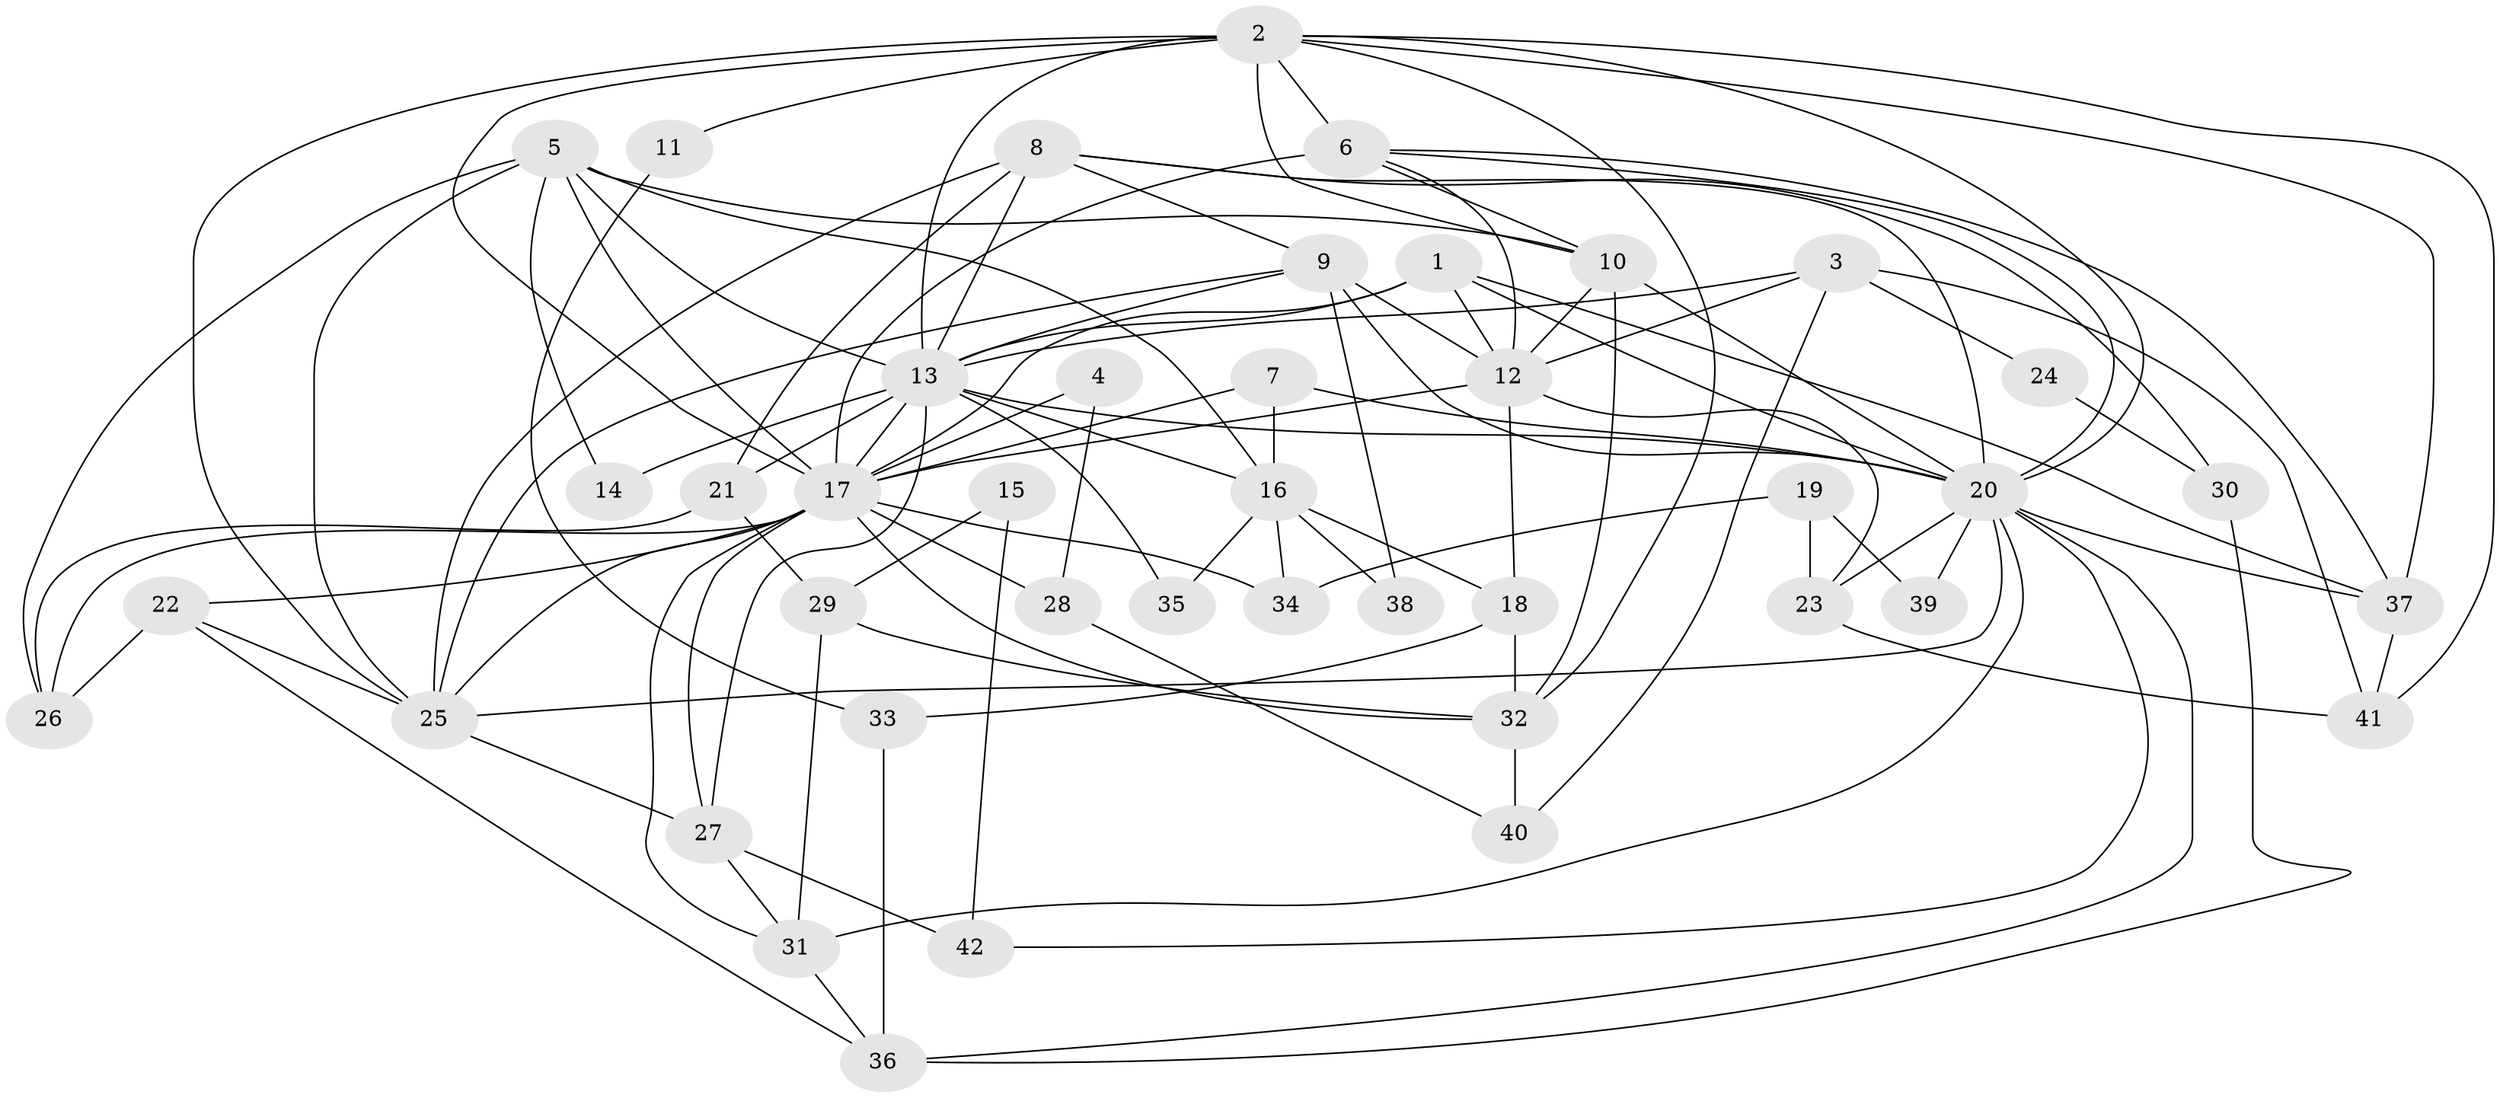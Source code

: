 // original degree distribution, {3: 0.21428571428571427, 4: 0.2976190476190476, 6: 0.07142857142857142, 2: 0.17857142857142858, 7: 0.03571428571428571, 5: 0.16666666666666666, 9: 0.011904761904761904, 8: 0.023809523809523808}
// Generated by graph-tools (version 1.1) at 2025/35/03/09/25 02:35:59]
// undirected, 42 vertices, 106 edges
graph export_dot {
graph [start="1"]
  node [color=gray90,style=filled];
  1;
  2;
  3;
  4;
  5;
  6;
  7;
  8;
  9;
  10;
  11;
  12;
  13;
  14;
  15;
  16;
  17;
  18;
  19;
  20;
  21;
  22;
  23;
  24;
  25;
  26;
  27;
  28;
  29;
  30;
  31;
  32;
  33;
  34;
  35;
  36;
  37;
  38;
  39;
  40;
  41;
  42;
  1 -- 12 [weight=1.0];
  1 -- 13 [weight=2.0];
  1 -- 17 [weight=1.0];
  1 -- 20 [weight=2.0];
  1 -- 37 [weight=2.0];
  2 -- 6 [weight=1.0];
  2 -- 10 [weight=1.0];
  2 -- 11 [weight=1.0];
  2 -- 13 [weight=1.0];
  2 -- 17 [weight=2.0];
  2 -- 20 [weight=1.0];
  2 -- 25 [weight=1.0];
  2 -- 32 [weight=1.0];
  2 -- 37 [weight=1.0];
  2 -- 41 [weight=1.0];
  3 -- 12 [weight=2.0];
  3 -- 13 [weight=1.0];
  3 -- 24 [weight=1.0];
  3 -- 40 [weight=1.0];
  3 -- 41 [weight=1.0];
  4 -- 17 [weight=1.0];
  4 -- 28 [weight=1.0];
  5 -- 10 [weight=2.0];
  5 -- 13 [weight=2.0];
  5 -- 14 [weight=1.0];
  5 -- 16 [weight=1.0];
  5 -- 17 [weight=2.0];
  5 -- 25 [weight=1.0];
  5 -- 26 [weight=1.0];
  6 -- 10 [weight=1.0];
  6 -- 12 [weight=1.0];
  6 -- 17 [weight=4.0];
  6 -- 20 [weight=1.0];
  6 -- 37 [weight=1.0];
  7 -- 16 [weight=1.0];
  7 -- 17 [weight=1.0];
  7 -- 20 [weight=1.0];
  8 -- 9 [weight=1.0];
  8 -- 13 [weight=2.0];
  8 -- 20 [weight=1.0];
  8 -- 21 [weight=1.0];
  8 -- 25 [weight=1.0];
  8 -- 30 [weight=1.0];
  9 -- 12 [weight=4.0];
  9 -- 13 [weight=1.0];
  9 -- 20 [weight=1.0];
  9 -- 25 [weight=1.0];
  9 -- 38 [weight=1.0];
  10 -- 12 [weight=1.0];
  10 -- 20 [weight=1.0];
  10 -- 32 [weight=1.0];
  11 -- 33 [weight=1.0];
  12 -- 17 [weight=2.0];
  12 -- 18 [weight=1.0];
  12 -- 23 [weight=1.0];
  13 -- 14 [weight=1.0];
  13 -- 16 [weight=2.0];
  13 -- 17 [weight=1.0];
  13 -- 20 [weight=1.0];
  13 -- 21 [weight=2.0];
  13 -- 27 [weight=1.0];
  13 -- 35 [weight=1.0];
  15 -- 29 [weight=1.0];
  15 -- 42 [weight=1.0];
  16 -- 18 [weight=1.0];
  16 -- 34 [weight=2.0];
  16 -- 35 [weight=1.0];
  16 -- 38 [weight=1.0];
  17 -- 22 [weight=1.0];
  17 -- 25 [weight=1.0];
  17 -- 26 [weight=1.0];
  17 -- 27 [weight=1.0];
  17 -- 28 [weight=1.0];
  17 -- 31 [weight=1.0];
  17 -- 32 [weight=1.0];
  17 -- 34 [weight=1.0];
  18 -- 32 [weight=1.0];
  18 -- 33 [weight=1.0];
  19 -- 23 [weight=1.0];
  19 -- 34 [weight=1.0];
  19 -- 39 [weight=1.0];
  20 -- 23 [weight=1.0];
  20 -- 25 [weight=2.0];
  20 -- 31 [weight=1.0];
  20 -- 36 [weight=1.0];
  20 -- 37 [weight=1.0];
  20 -- 39 [weight=1.0];
  20 -- 42 [weight=1.0];
  21 -- 26 [weight=1.0];
  21 -- 29 [weight=1.0];
  22 -- 25 [weight=1.0];
  22 -- 26 [weight=1.0];
  22 -- 36 [weight=1.0];
  23 -- 41 [weight=1.0];
  24 -- 30 [weight=1.0];
  25 -- 27 [weight=1.0];
  27 -- 31 [weight=1.0];
  27 -- 42 [weight=1.0];
  28 -- 40 [weight=1.0];
  29 -- 31 [weight=1.0];
  29 -- 32 [weight=1.0];
  30 -- 36 [weight=1.0];
  31 -- 36 [weight=1.0];
  32 -- 40 [weight=1.0];
  33 -- 36 [weight=1.0];
  37 -- 41 [weight=1.0];
}

